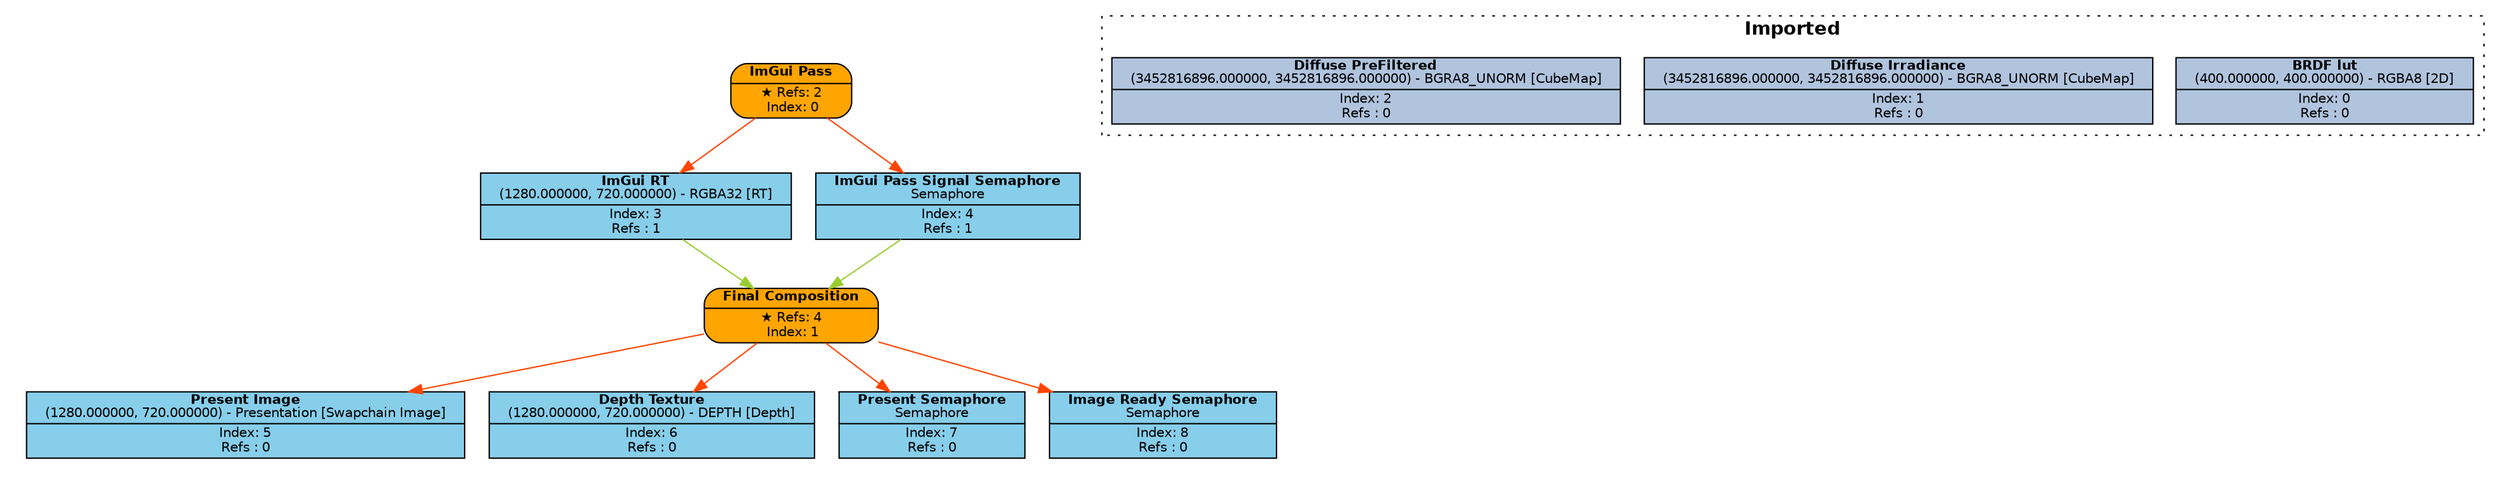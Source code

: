 digraph FrameGraph {
graph [style=invis, rankdir="TB" ordering=out, splines=spline]
node [shape=record, fontname="helvetica", fontsize=10, margin="0.2,0.03"]

P0 [label=<{ {<B>ImGui Pass</B>} | {&#x2605; Refs: 2<BR/> Index: 0} }> style="rounded,filled", fillcolor=orange]
P1 [label=<{ {<B>Final Composition</B>} | {&#x2605; Refs: 4<BR/> Index: 1} }> style="rounded,filled", fillcolor=orange]

R0_1 [label=<{ {<B>BRDF lut</B><BR/>(400.000000, 400.000000) - RGBA8 [2D]} | {Index: 0<BR/>Refs : 0} }> style=filled, fillcolor=lightsteelblue]
R1_1 [label=<{ {<B>Diffuse Irradiance</B><BR/>(3452816896.000000, 3452816896.000000) - BGRA8_UNORM [CubeMap]} | {Index: 1<BR/>Refs : 0} }> style=filled, fillcolor=lightsteelblue]
R2_1 [label=<{ {<B>Diffuse PreFiltered</B><BR/>(3452816896.000000, 3452816896.000000) - BGRA8_UNORM [CubeMap]} | {Index: 2<BR/>Refs : 0} }> style=filled, fillcolor=lightsteelblue]
R3_1 [label=<{ {<B>ImGui RT</B><BR/>(1280.000000, 720.000000) - RGBA32 [RT]} | {Index: 3<BR/>Refs : 1} }> style=filled, fillcolor=skyblue]
R4_1 [label=<{ {<B>ImGui Pass Signal Semaphore</B><BR/>Semaphore} | {Index: 4<BR/>Refs : 1} }> style=filled, fillcolor=skyblue]
R5_1 [label=<{ {<B>Present Image</B><BR/>(1280.000000, 720.000000) - Presentation [Swapchain Image]} | {Index: 5<BR/>Refs : 0} }> style=filled, fillcolor=skyblue]
R6_1 [label=<{ {<B>Depth Texture</B><BR/>(1280.000000, 720.000000) - DEPTH [Depth]} | {Index: 6<BR/>Refs : 0} }> style=filled, fillcolor=skyblue]
R7_1 [label=<{ {<B>Present Semaphore</B><BR/>Semaphore} | {Index: 7<BR/>Refs : 0} }> style=filled, fillcolor=skyblue]
R8_1 [label=<{ {<B>Image Ready Semaphore</B><BR/>Semaphore} | {Index: 8<BR/>Refs : 0} }> style=filled, fillcolor=skyblue]

P0 -> { R3_1 R4_1 } [color=orangered]
P1 -> { R5_1 R6_1 R7_1 R8_1 } [color=orangered]

R0_1 -> { } [color=olivedrab3]
R1_1 -> { } [color=olivedrab3]
R2_1 -> { } [color=olivedrab3]
R3_1 -> { P1 } [color=olivedrab3]
R4_1 -> { P1 } [color=olivedrab3]
R5_1 -> { } [color=olivedrab3]
R6_1 -> { } [color=olivedrab3]
R7_1 -> { } [color=olivedrab3]
R8_1 -> { } [color=olivedrab3]

subgraph cluster_0 {
P0 R3_1 R4_1 
}
subgraph cluster_1 {
P1 R5_1 R6_1 R7_1 R8_1 
}

subgraph cluster_imported_resources {
graph [style=dotted, fontname="helvetica", label=< <B>Imported</B> >]
R0_1 R1_1 R2_1 
}

}